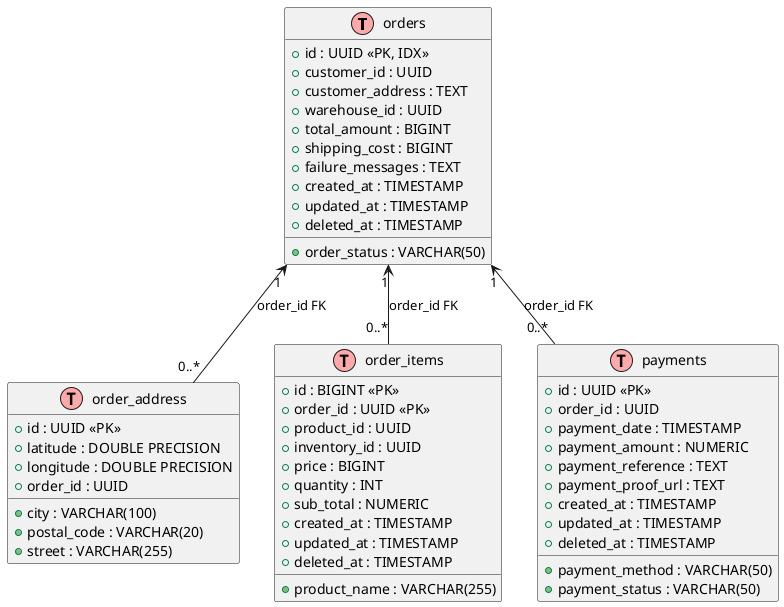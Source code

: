 @startuml
!define TABLE(x) class x << (T,#FFAAAA) >>

TABLE(orders) {
  + id : UUID <<PK, IDX>>
  + customer_id : UUID
  + customer_address : TEXT
  + warehouse_id : UUID
  + total_amount : BIGINT
  + shipping_cost : BIGINT
  + order_status : VARCHAR(50)
  + failure_messages : TEXT
  + created_at : TIMESTAMP
  + updated_at : TIMESTAMP
  + deleted_at : TIMESTAMP
}

TABLE(order_address) {
  + id : UUID <<PK>>
  + city : VARCHAR(100)
  + latitude : DOUBLE PRECISION
  + longitude : DOUBLE PRECISION
  + postal_code : VARCHAR(20)
  + street : VARCHAR(255)
  + order_id : UUID
}

TABLE(order_items) {
  + id : BIGINT <<PK>>
  + order_id : UUID <<PK>>
  + product_id : UUID
  + inventory_id : UUID
  + product_name : VARCHAR(255)
  + price : BIGINT
  + quantity : INT
  + sub_total : NUMERIC
  + created_at : TIMESTAMP
  + updated_at : TIMESTAMP
  + deleted_at : TIMESTAMP
}

TABLE(payments) {
  + id : UUID <<PK>>
  + order_id : UUID
  + payment_method : VARCHAR(50)
  + payment_status : VARCHAR(50)
  + payment_date : TIMESTAMP
  + payment_amount : NUMERIC
  + payment_reference : TEXT
  + payment_proof_url : TEXT
  + created_at : TIMESTAMP
  + updated_at : TIMESTAMP
  + deleted_at : TIMESTAMP
}

' Define relationships (Foreign Key associations)
orders "1" <-- "0..*" order_address : order_id FK
orders "1" <-- "0..*" order_items : order_id FK
orders "1" <-- "0..*" payments : order_id FK

@enduml
